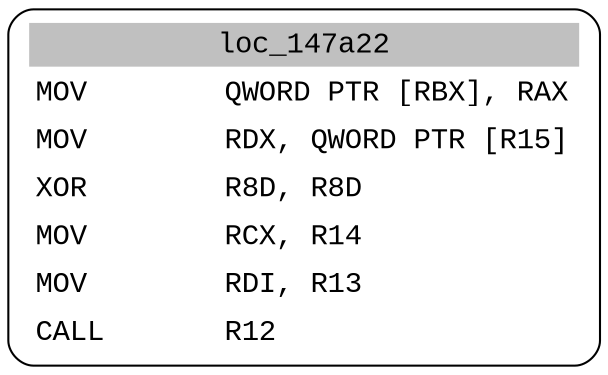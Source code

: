 digraph asm_graph {
1941 [
shape="Mrecord" fontname="Courier New"label =<<table border="0" cellborder="0" cellpadding="3"><tr><td align="center" colspan="2" bgcolor="grey">loc_147a22</td></tr><tr><td align="left">MOV        QWORD PTR [RBX], RAX</td></tr><tr><td align="left">MOV        RDX, QWORD PTR [R15]</td></tr><tr><td align="left">XOR        R8D, R8D</td></tr><tr><td align="left">MOV        RCX, R14</td></tr><tr><td align="left">MOV        RDI, R13</td></tr><tr><td align="left">CALL       R12</td></tr></table>> ];
}